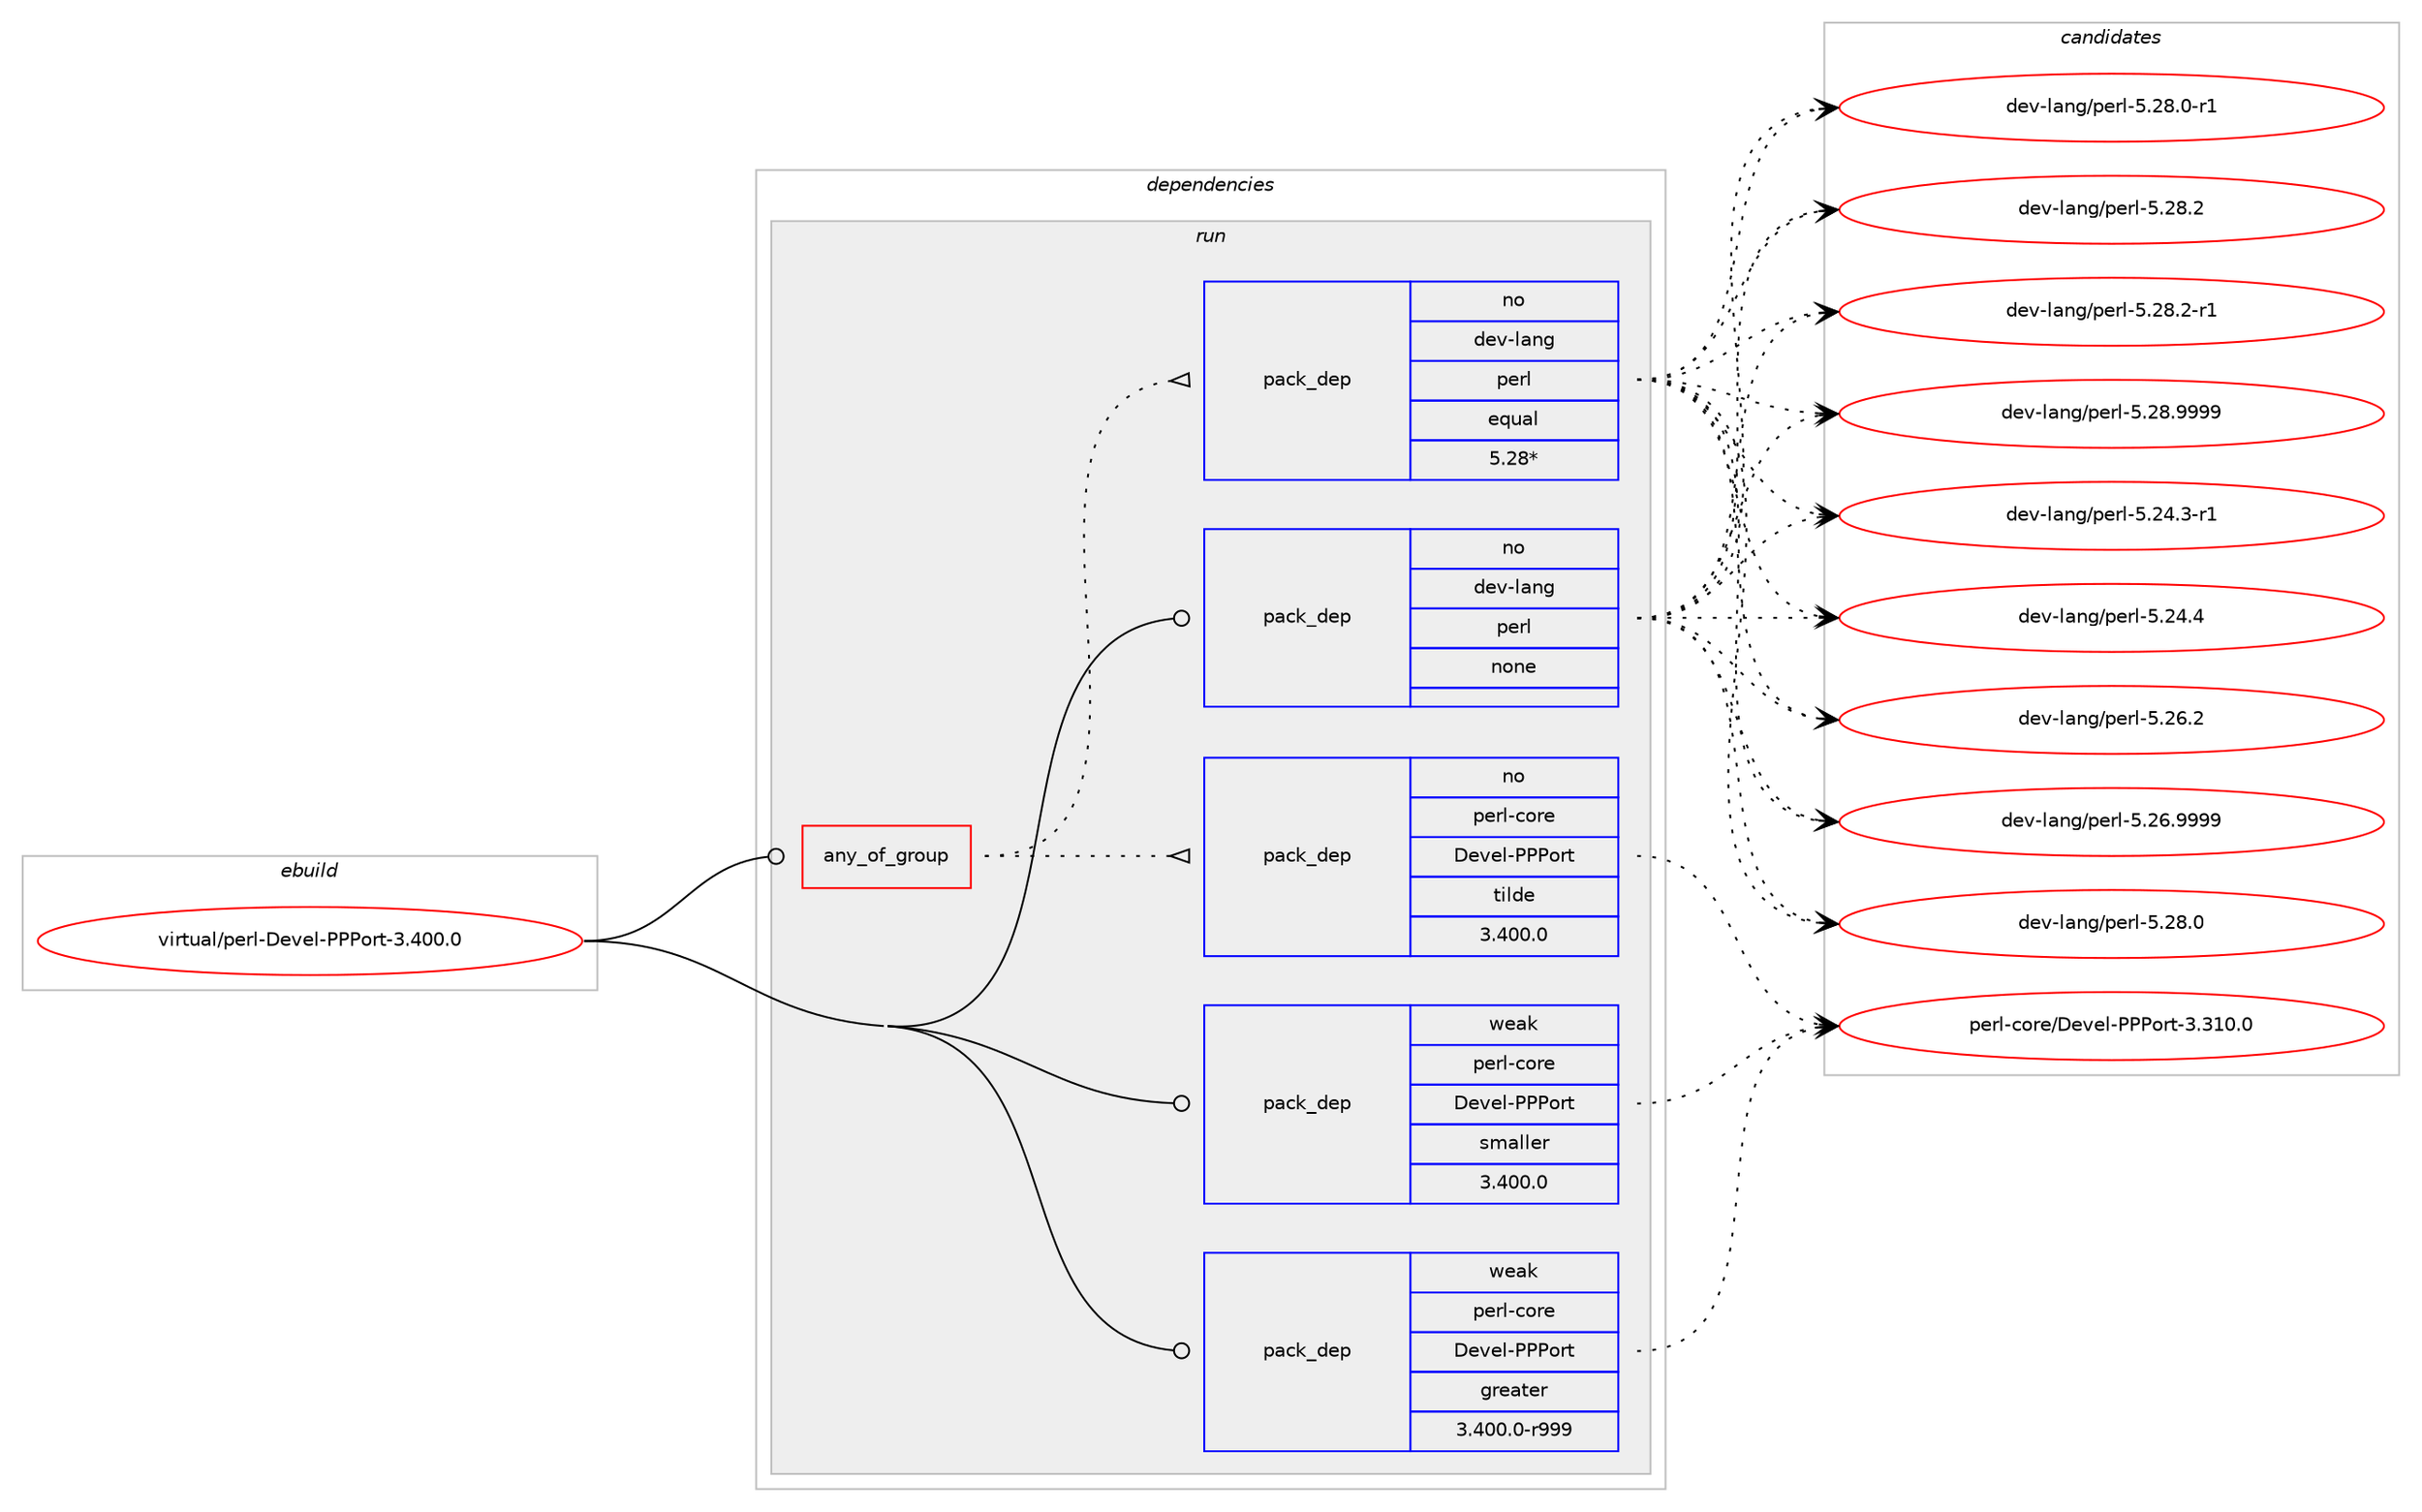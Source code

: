digraph prolog {

# *************
# Graph options
# *************

newrank=true;
concentrate=true;
compound=true;
graph [rankdir=LR,fontname=Helvetica,fontsize=10,ranksep=1.5];#, ranksep=2.5, nodesep=0.2];
edge  [arrowhead=vee];
node  [fontname=Helvetica,fontsize=10];

# **********
# The ebuild
# **********

subgraph cluster_leftcol {
color=gray;
rank=same;
label=<<i>ebuild</i>>;
id [label="virtual/perl-Devel-PPPort-3.400.0", color=red, width=4, href="../virtual/perl-Devel-PPPort-3.400.0.svg"];
}

# ****************
# The dependencies
# ****************

subgraph cluster_midcol {
color=gray;
label=<<i>dependencies</i>>;
subgraph cluster_compile {
fillcolor="#eeeeee";
style=filled;
label=<<i>compile</i>>;
}
subgraph cluster_compileandrun {
fillcolor="#eeeeee";
style=filled;
label=<<i>compile and run</i>>;
}
subgraph cluster_run {
fillcolor="#eeeeee";
style=filled;
label=<<i>run</i>>;
subgraph any14 {
dependency1172 [label=<<TABLE BORDER="0" CELLBORDER="1" CELLSPACING="0" CELLPADDING="4"><TR><TD CELLPADDING="10">any_of_group</TD></TR></TABLE>>, shape=none, color=red];subgraph pack1021 {
dependency1173 [label=<<TABLE BORDER="0" CELLBORDER="1" CELLSPACING="0" CELLPADDING="4" WIDTH="220"><TR><TD ROWSPAN="6" CELLPADDING="30">pack_dep</TD></TR><TR><TD WIDTH="110">no</TD></TR><TR><TD>dev-lang</TD></TR><TR><TD>perl</TD></TR><TR><TD>equal</TD></TR><TR><TD>5.28*</TD></TR></TABLE>>, shape=none, color=blue];
}
dependency1172:e -> dependency1173:w [weight=20,style="dotted",arrowhead="oinv"];
subgraph pack1022 {
dependency1174 [label=<<TABLE BORDER="0" CELLBORDER="1" CELLSPACING="0" CELLPADDING="4" WIDTH="220"><TR><TD ROWSPAN="6" CELLPADDING="30">pack_dep</TD></TR><TR><TD WIDTH="110">no</TD></TR><TR><TD>perl-core</TD></TR><TR><TD>Devel-PPPort</TD></TR><TR><TD>tilde</TD></TR><TR><TD>3.400.0</TD></TR></TABLE>>, shape=none, color=blue];
}
dependency1172:e -> dependency1174:w [weight=20,style="dotted",arrowhead="oinv"];
}
id:e -> dependency1172:w [weight=20,style="solid",arrowhead="odot"];
subgraph pack1023 {
dependency1175 [label=<<TABLE BORDER="0" CELLBORDER="1" CELLSPACING="0" CELLPADDING="4" WIDTH="220"><TR><TD ROWSPAN="6" CELLPADDING="30">pack_dep</TD></TR><TR><TD WIDTH="110">no</TD></TR><TR><TD>dev-lang</TD></TR><TR><TD>perl</TD></TR><TR><TD>none</TD></TR><TR><TD></TD></TR></TABLE>>, shape=none, color=blue];
}
id:e -> dependency1175:w [weight=20,style="solid",arrowhead="odot"];
subgraph pack1024 {
dependency1176 [label=<<TABLE BORDER="0" CELLBORDER="1" CELLSPACING="0" CELLPADDING="4" WIDTH="220"><TR><TD ROWSPAN="6" CELLPADDING="30">pack_dep</TD></TR><TR><TD WIDTH="110">weak</TD></TR><TR><TD>perl-core</TD></TR><TR><TD>Devel-PPPort</TD></TR><TR><TD>greater</TD></TR><TR><TD>3.400.0-r999</TD></TR></TABLE>>, shape=none, color=blue];
}
id:e -> dependency1176:w [weight=20,style="solid",arrowhead="odot"];
subgraph pack1025 {
dependency1177 [label=<<TABLE BORDER="0" CELLBORDER="1" CELLSPACING="0" CELLPADDING="4" WIDTH="220"><TR><TD ROWSPAN="6" CELLPADDING="30">pack_dep</TD></TR><TR><TD WIDTH="110">weak</TD></TR><TR><TD>perl-core</TD></TR><TR><TD>Devel-PPPort</TD></TR><TR><TD>smaller</TD></TR><TR><TD>3.400.0</TD></TR></TABLE>>, shape=none, color=blue];
}
id:e -> dependency1177:w [weight=20,style="solid",arrowhead="odot"];
}
}

# **************
# The candidates
# **************

subgraph cluster_choices {
rank=same;
color=gray;
label=<<i>candidates</i>>;

subgraph choice1021 {
color=black;
nodesep=1;
choice100101118451089711010347112101114108455346505246514511449 [label="dev-lang/perl-5.24.3-r1", color=red, width=4,href="../dev-lang/perl-5.24.3-r1.svg"];
choice10010111845108971101034711210111410845534650524652 [label="dev-lang/perl-5.24.4", color=red, width=4,href="../dev-lang/perl-5.24.4.svg"];
choice10010111845108971101034711210111410845534650544650 [label="dev-lang/perl-5.26.2", color=red, width=4,href="../dev-lang/perl-5.26.2.svg"];
choice10010111845108971101034711210111410845534650544657575757 [label="dev-lang/perl-5.26.9999", color=red, width=4,href="../dev-lang/perl-5.26.9999.svg"];
choice10010111845108971101034711210111410845534650564648 [label="dev-lang/perl-5.28.0", color=red, width=4,href="../dev-lang/perl-5.28.0.svg"];
choice100101118451089711010347112101114108455346505646484511449 [label="dev-lang/perl-5.28.0-r1", color=red, width=4,href="../dev-lang/perl-5.28.0-r1.svg"];
choice10010111845108971101034711210111410845534650564650 [label="dev-lang/perl-5.28.2", color=red, width=4,href="../dev-lang/perl-5.28.2.svg"];
choice100101118451089711010347112101114108455346505646504511449 [label="dev-lang/perl-5.28.2-r1", color=red, width=4,href="../dev-lang/perl-5.28.2-r1.svg"];
choice10010111845108971101034711210111410845534650564657575757 [label="dev-lang/perl-5.28.9999", color=red, width=4,href="../dev-lang/perl-5.28.9999.svg"];
dependency1173:e -> choice100101118451089711010347112101114108455346505246514511449:w [style=dotted,weight="100"];
dependency1173:e -> choice10010111845108971101034711210111410845534650524652:w [style=dotted,weight="100"];
dependency1173:e -> choice10010111845108971101034711210111410845534650544650:w [style=dotted,weight="100"];
dependency1173:e -> choice10010111845108971101034711210111410845534650544657575757:w [style=dotted,weight="100"];
dependency1173:e -> choice10010111845108971101034711210111410845534650564648:w [style=dotted,weight="100"];
dependency1173:e -> choice100101118451089711010347112101114108455346505646484511449:w [style=dotted,weight="100"];
dependency1173:e -> choice10010111845108971101034711210111410845534650564650:w [style=dotted,weight="100"];
dependency1173:e -> choice100101118451089711010347112101114108455346505646504511449:w [style=dotted,weight="100"];
dependency1173:e -> choice10010111845108971101034711210111410845534650564657575757:w [style=dotted,weight="100"];
}
subgraph choice1022 {
color=black;
nodesep=1;
choice11210111410845991111141014768101118101108458080801111141164551465149484648 [label="perl-core/Devel-PPPort-3.310.0", color=red, width=4,href="../perl-core/Devel-PPPort-3.310.0.svg"];
dependency1174:e -> choice11210111410845991111141014768101118101108458080801111141164551465149484648:w [style=dotted,weight="100"];
}
subgraph choice1023 {
color=black;
nodesep=1;
choice100101118451089711010347112101114108455346505246514511449 [label="dev-lang/perl-5.24.3-r1", color=red, width=4,href="../dev-lang/perl-5.24.3-r1.svg"];
choice10010111845108971101034711210111410845534650524652 [label="dev-lang/perl-5.24.4", color=red, width=4,href="../dev-lang/perl-5.24.4.svg"];
choice10010111845108971101034711210111410845534650544650 [label="dev-lang/perl-5.26.2", color=red, width=4,href="../dev-lang/perl-5.26.2.svg"];
choice10010111845108971101034711210111410845534650544657575757 [label="dev-lang/perl-5.26.9999", color=red, width=4,href="../dev-lang/perl-5.26.9999.svg"];
choice10010111845108971101034711210111410845534650564648 [label="dev-lang/perl-5.28.0", color=red, width=4,href="../dev-lang/perl-5.28.0.svg"];
choice100101118451089711010347112101114108455346505646484511449 [label="dev-lang/perl-5.28.0-r1", color=red, width=4,href="../dev-lang/perl-5.28.0-r1.svg"];
choice10010111845108971101034711210111410845534650564650 [label="dev-lang/perl-5.28.2", color=red, width=4,href="../dev-lang/perl-5.28.2.svg"];
choice100101118451089711010347112101114108455346505646504511449 [label="dev-lang/perl-5.28.2-r1", color=red, width=4,href="../dev-lang/perl-5.28.2-r1.svg"];
choice10010111845108971101034711210111410845534650564657575757 [label="dev-lang/perl-5.28.9999", color=red, width=4,href="../dev-lang/perl-5.28.9999.svg"];
dependency1175:e -> choice100101118451089711010347112101114108455346505246514511449:w [style=dotted,weight="100"];
dependency1175:e -> choice10010111845108971101034711210111410845534650524652:w [style=dotted,weight="100"];
dependency1175:e -> choice10010111845108971101034711210111410845534650544650:w [style=dotted,weight="100"];
dependency1175:e -> choice10010111845108971101034711210111410845534650544657575757:w [style=dotted,weight="100"];
dependency1175:e -> choice10010111845108971101034711210111410845534650564648:w [style=dotted,weight="100"];
dependency1175:e -> choice100101118451089711010347112101114108455346505646484511449:w [style=dotted,weight="100"];
dependency1175:e -> choice10010111845108971101034711210111410845534650564650:w [style=dotted,weight="100"];
dependency1175:e -> choice100101118451089711010347112101114108455346505646504511449:w [style=dotted,weight="100"];
dependency1175:e -> choice10010111845108971101034711210111410845534650564657575757:w [style=dotted,weight="100"];
}
subgraph choice1024 {
color=black;
nodesep=1;
choice11210111410845991111141014768101118101108458080801111141164551465149484648 [label="perl-core/Devel-PPPort-3.310.0", color=red, width=4,href="../perl-core/Devel-PPPort-3.310.0.svg"];
dependency1176:e -> choice11210111410845991111141014768101118101108458080801111141164551465149484648:w [style=dotted,weight="100"];
}
subgraph choice1025 {
color=black;
nodesep=1;
choice11210111410845991111141014768101118101108458080801111141164551465149484648 [label="perl-core/Devel-PPPort-3.310.0", color=red, width=4,href="../perl-core/Devel-PPPort-3.310.0.svg"];
dependency1177:e -> choice11210111410845991111141014768101118101108458080801111141164551465149484648:w [style=dotted,weight="100"];
}
}

}
